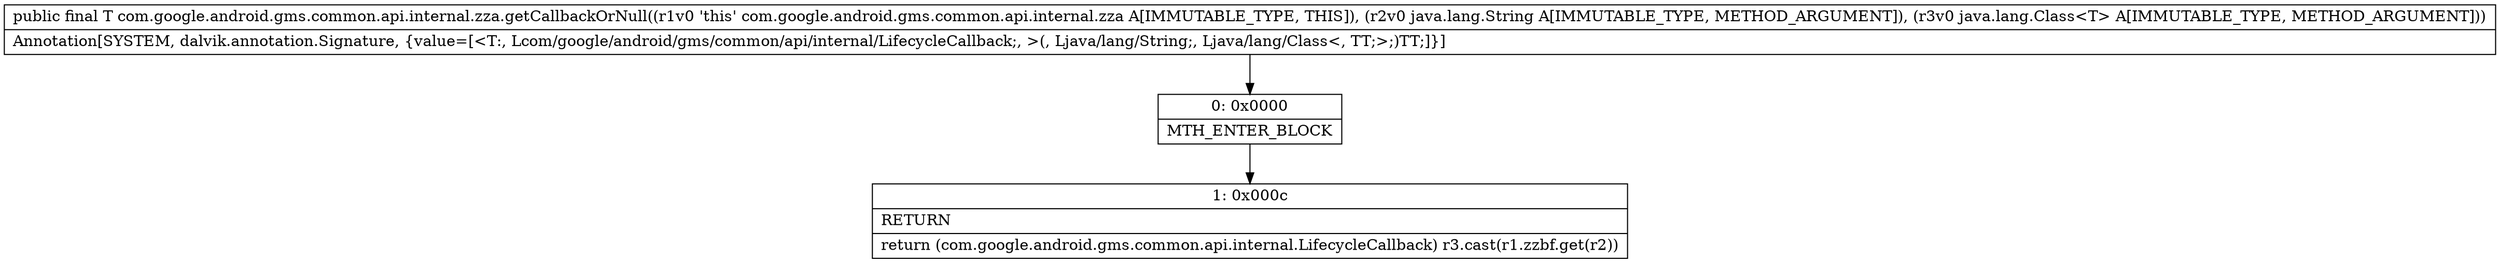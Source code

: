 digraph "CFG forcom.google.android.gms.common.api.internal.zza.getCallbackOrNull(Ljava\/lang\/String;Ljava\/lang\/Class;)Lcom\/google\/android\/gms\/common\/api\/internal\/LifecycleCallback;" {
Node_0 [shape=record,label="{0\:\ 0x0000|MTH_ENTER_BLOCK\l}"];
Node_1 [shape=record,label="{1\:\ 0x000c|RETURN\l|return (com.google.android.gms.common.api.internal.LifecycleCallback) r3.cast(r1.zzbf.get(r2))\l}"];
MethodNode[shape=record,label="{public final T com.google.android.gms.common.api.internal.zza.getCallbackOrNull((r1v0 'this' com.google.android.gms.common.api.internal.zza A[IMMUTABLE_TYPE, THIS]), (r2v0 java.lang.String A[IMMUTABLE_TYPE, METHOD_ARGUMENT]), (r3v0 java.lang.Class\<T\> A[IMMUTABLE_TYPE, METHOD_ARGUMENT]))  | Annotation[SYSTEM, dalvik.annotation.Signature, \{value=[\<T:, Lcom\/google\/android\/gms\/common\/api\/internal\/LifecycleCallback;, \>(, Ljava\/lang\/String;, Ljava\/lang\/Class\<, TT;\>;)TT;]\}]\l}"];
MethodNode -> Node_0;
Node_0 -> Node_1;
}

